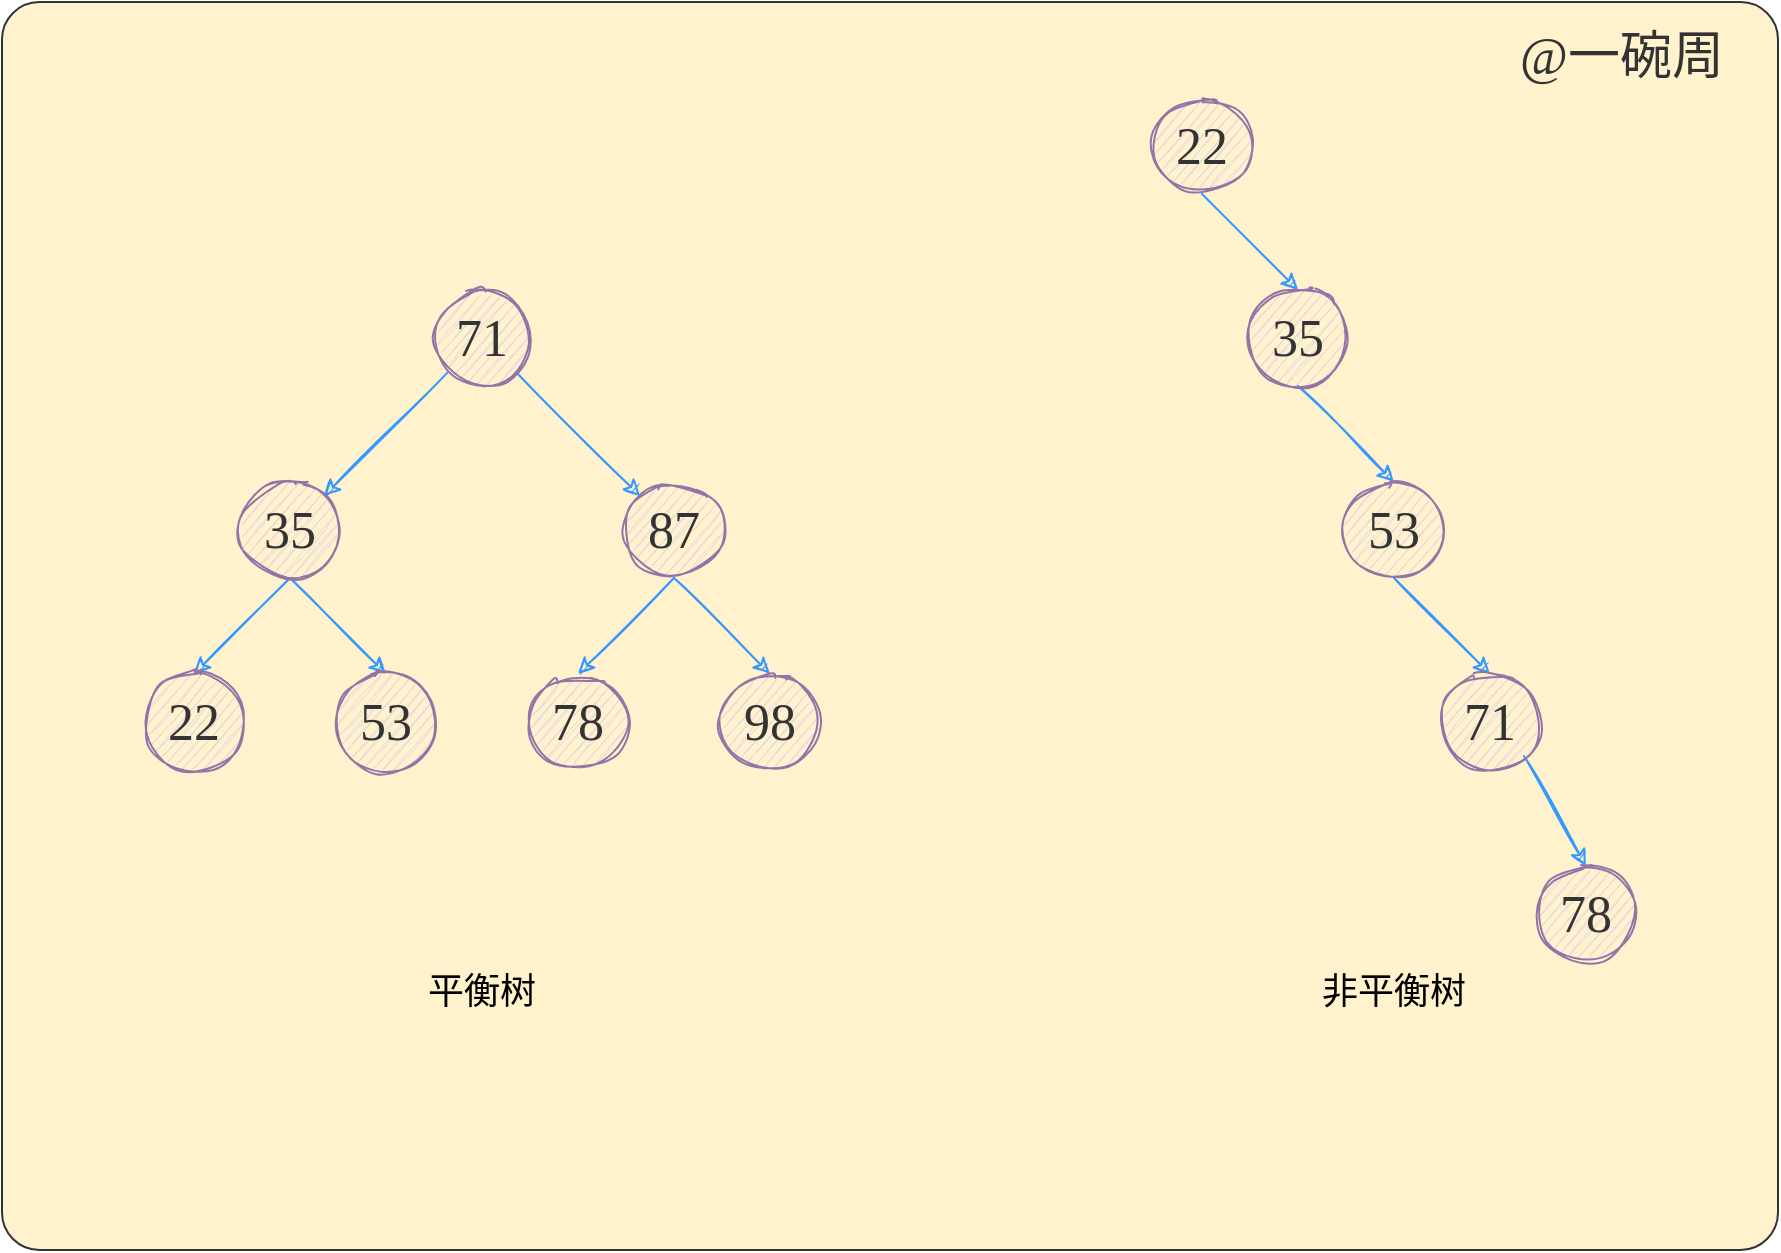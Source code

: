 <mxfile version="16.5.1" type="device"><diagram id="sbTQmbd6wwS1U6yTLp65" name="第 1 页"><mxGraphModel dx="1422" dy="857" grid="1" gridSize="6" guides="1" tooltips="1" connect="1" arrows="1" fold="1" page="0" pageScale="1" pageWidth="827" pageHeight="1169" math="0" shadow="0"><root><mxCell id="0"/><mxCell id="1" parent="0"/><mxCell id="rxAGCjy9rbUy3xPKVwOK-19" value="" style="rounded=1;whiteSpace=wrap;html=1;sketch=0;fillStyle=auto;fontFamily=Comic Sans MS;fontSize=26;strokeColor=#333333;fillColor=#fff2cc;arcSize=3;" parent="1" vertex="1"><mxGeometry x="312" y="168" width="888" height="624" as="geometry"/></mxCell><mxCell id="tsQmIZPjwc7X2SEzbmBb-10" style="rounded=0;orthogonalLoop=1;jettySize=auto;html=1;exitX=0;exitY=1;exitDx=0;exitDy=0;entryX=1;entryY=0;entryDx=0;entryDy=0;strokeColor=#3399FF;sketch=1;" parent="1" source="rxAGCjy9rbUy3xPKVwOK-1" target="tsQmIZPjwc7X2SEzbmBb-1" edge="1"><mxGeometry relative="1" as="geometry"/></mxCell><mxCell id="tsQmIZPjwc7X2SEzbmBb-11" style="edgeStyle=none;rounded=0;sketch=1;orthogonalLoop=1;jettySize=auto;html=1;exitX=1;exitY=1;exitDx=0;exitDy=0;strokeColor=#3399FF;" parent="1" source="rxAGCjy9rbUy3xPKVwOK-1" target="tsQmIZPjwc7X2SEzbmBb-5" edge="1"><mxGeometry relative="1" as="geometry"/></mxCell><mxCell id="rxAGCjy9rbUy3xPKVwOK-1" value="&lt;font style=&quot;font-size: 26px&quot; face=&quot;Comic Sans MS&quot; color=&quot;#333333&quot;&gt;71&lt;/font&gt;" style="ellipse;whiteSpace=wrap;html=1;fillColor=#e1d5e7;strokeColor=#9673a6;sketch=1;fillStyle=auto;" parent="1" vertex="1"><mxGeometry x="528" y="312" width="48" height="48" as="geometry"/></mxCell><mxCell id="rxAGCjy9rbUy3xPKVwOK-16" style="edgeStyle=none;rounded=0;sketch=1;orthogonalLoop=1;jettySize=auto;html=1;exitX=0.5;exitY=1;exitDx=0;exitDy=0;strokeColor=#9673A6;" parent="1" edge="1"><mxGeometry relative="1" as="geometry"><mxPoint x="560" y="560" as="sourcePoint"/></mxGeometry></mxCell><mxCell id="rxAGCjy9rbUy3xPKVwOK-21" value="@一碗周" style="text;html=1;strokeColor=none;fillColor=none;align=center;verticalAlign=middle;whiteSpace=wrap;rounded=0;sketch=1;fillStyle=auto;fontFamily=Comic Sans MS;fontSize=26;fontColor=#333333;" parent="1" vertex="1"><mxGeometry x="1062" y="180" width="120" height="30" as="geometry"/></mxCell><mxCell id="tsQmIZPjwc7X2SEzbmBb-12" style="edgeStyle=none;rounded=0;sketch=1;orthogonalLoop=1;jettySize=auto;html=1;exitX=0.5;exitY=1;exitDx=0;exitDy=0;entryX=0.5;entryY=0;entryDx=0;entryDy=0;strokeColor=#3399FF;" parent="1" source="tsQmIZPjwc7X2SEzbmBb-1" target="tsQmIZPjwc7X2SEzbmBb-3" edge="1"><mxGeometry relative="1" as="geometry"/></mxCell><mxCell id="tsQmIZPjwc7X2SEzbmBb-13" style="edgeStyle=none;rounded=0;sketch=1;orthogonalLoop=1;jettySize=auto;html=1;exitX=0.5;exitY=1;exitDx=0;exitDy=0;entryX=0.5;entryY=0;entryDx=0;entryDy=0;strokeColor=#3399FF;" parent="1" source="tsQmIZPjwc7X2SEzbmBb-1" target="tsQmIZPjwc7X2SEzbmBb-4" edge="1"><mxGeometry relative="1" as="geometry"/></mxCell><mxCell id="tsQmIZPjwc7X2SEzbmBb-1" value="&lt;font style=&quot;font-size: 26px&quot; face=&quot;Comic Sans MS&quot; color=&quot;#333333&quot;&gt;35&lt;/font&gt;" style="ellipse;whiteSpace=wrap;html=1;fillColor=#e1d5e7;strokeColor=#9673a6;sketch=1;fillStyle=auto;" parent="1" vertex="1"><mxGeometry x="432" y="408" width="48" height="48" as="geometry"/></mxCell><mxCell id="tsQmIZPjwc7X2SEzbmBb-3" value="&lt;font style=&quot;font-size: 26px&quot; face=&quot;Comic Sans MS&quot; color=&quot;#333333&quot;&gt;22&lt;/font&gt;" style="ellipse;whiteSpace=wrap;html=1;fillColor=#e1d5e7;strokeColor=#9673a6;sketch=1;fillStyle=auto;" parent="1" vertex="1"><mxGeometry x="384" y="504" width="48" height="48" as="geometry"/></mxCell><mxCell id="tsQmIZPjwc7X2SEzbmBb-4" value="&lt;font style=&quot;font-size: 26px&quot; face=&quot;Comic Sans MS&quot; color=&quot;#333333&quot;&gt;53&lt;/font&gt;" style="ellipse;whiteSpace=wrap;html=1;fillColor=#e1d5e7;strokeColor=#9673a6;sketch=1;fillStyle=auto;" parent="1" vertex="1"><mxGeometry x="480" y="504" width="48" height="48" as="geometry"/></mxCell><mxCell id="tsQmIZPjwc7X2SEzbmBb-14" style="edgeStyle=none;rounded=0;sketch=1;orthogonalLoop=1;jettySize=auto;html=1;exitX=0.5;exitY=1;exitDx=0;exitDy=0;entryX=0.5;entryY=0;entryDx=0;entryDy=0;strokeColor=#3399FF;" parent="1" source="tsQmIZPjwc7X2SEzbmBb-5" target="tsQmIZPjwc7X2SEzbmBb-6" edge="1"><mxGeometry relative="1" as="geometry"/></mxCell><mxCell id="tsQmIZPjwc7X2SEzbmBb-15" style="edgeStyle=none;rounded=0;sketch=1;orthogonalLoop=1;jettySize=auto;html=1;exitX=0.5;exitY=1;exitDx=0;exitDy=0;entryX=0.5;entryY=0;entryDx=0;entryDy=0;strokeColor=#3399FF;" parent="1" source="tsQmIZPjwc7X2SEzbmBb-5" target="tsQmIZPjwc7X2SEzbmBb-7" edge="1"><mxGeometry relative="1" as="geometry"/></mxCell><mxCell id="tsQmIZPjwc7X2SEzbmBb-5" value="&lt;font style=&quot;font-size: 26px&quot; face=&quot;Comic Sans MS&quot; color=&quot;#333333&quot;&gt;87&lt;/font&gt;" style="ellipse;whiteSpace=wrap;html=1;fillColor=#e1d5e7;strokeColor=#9673a6;sketch=1;fillStyle=auto;" parent="1" vertex="1"><mxGeometry x="624" y="408" width="48" height="48" as="geometry"/></mxCell><mxCell id="tsQmIZPjwc7X2SEzbmBb-6" value="&lt;font style=&quot;font-size: 26px&quot; face=&quot;Comic Sans MS&quot; color=&quot;#333333&quot;&gt;78&lt;/font&gt;" style="ellipse;whiteSpace=wrap;html=1;fillColor=#e1d5e7;strokeColor=#9673a6;sketch=1;fillStyle=auto;" parent="1" vertex="1"><mxGeometry x="576" y="504" width="48" height="48" as="geometry"/></mxCell><mxCell id="tsQmIZPjwc7X2SEzbmBb-7" value="&lt;font style=&quot;font-size: 26px&quot; face=&quot;Comic Sans MS&quot; color=&quot;#333333&quot;&gt;98&lt;/font&gt;" style="ellipse;whiteSpace=wrap;html=1;fillColor=#e1d5e7;strokeColor=#9673a6;sketch=1;fillStyle=auto;" parent="1" vertex="1"><mxGeometry x="672" y="504" width="48" height="48" as="geometry"/></mxCell><mxCell id="-_q4SYo1RPUXFvXndXRb-1" style="rounded=0;orthogonalLoop=1;jettySize=auto;html=1;exitX=0.5;exitY=1;exitDx=0;exitDy=0;strokeColor=#3399FF;sketch=1;entryX=0.5;entryY=0;entryDx=0;entryDy=0;" edge="1" parent="1" source="-_q4SYo1RPUXFvXndXRb-8" target="-_q4SYo1RPUXFvXndXRb-3"><mxGeometry relative="1" as="geometry"><mxPoint x="1032" y="528" as="targetPoint"/></mxGeometry></mxCell><mxCell id="-_q4SYo1RPUXFvXndXRb-2" style="edgeStyle=none;rounded=0;sketch=1;orthogonalLoop=1;jettySize=auto;html=1;exitX=1;exitY=1;exitDx=0;exitDy=0;strokeColor=#3399FF;entryX=0.5;entryY=0;entryDx=0;entryDy=0;" edge="1" parent="1" source="-_q4SYo1RPUXFvXndXRb-3" target="-_q4SYo1RPUXFvXndXRb-12"><mxGeometry relative="1" as="geometry"/></mxCell><mxCell id="-_q4SYo1RPUXFvXndXRb-3" value="&lt;font style=&quot;font-size: 26px&quot; face=&quot;Comic Sans MS&quot; color=&quot;#333333&quot;&gt;71&lt;/font&gt;" style="ellipse;whiteSpace=wrap;html=1;fillColor=#e1d5e7;strokeColor=#9673a6;sketch=1;fillStyle=auto;" vertex="1" parent="1"><mxGeometry x="1032" y="504" width="48" height="48" as="geometry"/></mxCell><mxCell id="-_q4SYo1RPUXFvXndXRb-4" style="edgeStyle=none;rounded=0;sketch=1;orthogonalLoop=1;jettySize=auto;html=1;exitX=0.5;exitY=1;exitDx=0;exitDy=0;strokeColor=#3399FF;entryX=0.5;entryY=0;entryDx=0;entryDy=0;" edge="1" parent="1" source="-_q4SYo1RPUXFvXndXRb-7" target="-_q4SYo1RPUXFvXndXRb-6"><mxGeometry relative="1" as="geometry"><mxPoint x="948" y="348" as="targetPoint"/></mxGeometry></mxCell><mxCell id="-_q4SYo1RPUXFvXndXRb-5" style="edgeStyle=none;rounded=0;sketch=1;orthogonalLoop=1;jettySize=auto;html=1;exitX=0.5;exitY=1;exitDx=0;exitDy=0;entryX=0.5;entryY=0;entryDx=0;entryDy=0;strokeColor=#3399FF;" edge="1" parent="1" source="-_q4SYo1RPUXFvXndXRb-6" target="-_q4SYo1RPUXFvXndXRb-8"><mxGeometry relative="1" as="geometry"/></mxCell><mxCell id="-_q4SYo1RPUXFvXndXRb-6" value="&lt;font style=&quot;font-size: 26px&quot; face=&quot;Comic Sans MS&quot; color=&quot;#333333&quot;&gt;35&lt;/font&gt;" style="ellipse;whiteSpace=wrap;html=1;fillColor=#e1d5e7;strokeColor=#9673a6;sketch=1;fillStyle=auto;" vertex="1" parent="1"><mxGeometry x="936" y="312" width="48" height="48" as="geometry"/></mxCell><mxCell id="-_q4SYo1RPUXFvXndXRb-7" value="&lt;font style=&quot;font-size: 26px&quot; face=&quot;Comic Sans MS&quot; color=&quot;#333333&quot;&gt;22&lt;/font&gt;" style="ellipse;whiteSpace=wrap;html=1;fillColor=#e1d5e7;strokeColor=#9673a6;sketch=1;fillStyle=auto;" vertex="1" parent="1"><mxGeometry x="888" y="216" width="48" height="48" as="geometry"/></mxCell><mxCell id="-_q4SYo1RPUXFvXndXRb-8" value="&lt;font style=&quot;font-size: 26px&quot; face=&quot;Comic Sans MS&quot; color=&quot;#333333&quot;&gt;53&lt;/font&gt;" style="ellipse;whiteSpace=wrap;html=1;fillColor=#e1d5e7;strokeColor=#9673a6;sketch=1;fillStyle=auto;" vertex="1" parent="1"><mxGeometry x="984" y="408" width="48" height="48" as="geometry"/></mxCell><mxCell id="-_q4SYo1RPUXFvXndXRb-12" value="&lt;font style=&quot;font-size: 26px&quot; face=&quot;Comic Sans MS&quot; color=&quot;#333333&quot;&gt;78&lt;/font&gt;" style="ellipse;whiteSpace=wrap;html=1;fillColor=#e1d5e7;strokeColor=#9673a6;sketch=1;fillStyle=auto;" vertex="1" parent="1"><mxGeometry x="1080" y="600" width="48" height="48" as="geometry"/></mxCell><mxCell id="-_q4SYo1RPUXFvXndXRb-17" value="&lt;font style=&quot;font-size: 18px&quot;&gt;平衡树&lt;/font&gt;" style="text;html=1;strokeColor=none;fillColor=none;align=center;verticalAlign=middle;whiteSpace=wrap;rounded=0;" vertex="1" parent="1"><mxGeometry x="507" y="648" width="90" height="30" as="geometry"/></mxCell><mxCell id="-_q4SYo1RPUXFvXndXRb-18" value="&lt;font style=&quot;font-size: 18px&quot;&gt;非平衡树&lt;/font&gt;" style="text;html=1;strokeColor=none;fillColor=none;align=center;verticalAlign=middle;whiteSpace=wrap;rounded=0;" vertex="1" parent="1"><mxGeometry x="963" y="648" width="90" height="30" as="geometry"/></mxCell></root></mxGraphModel></diagram></mxfile>